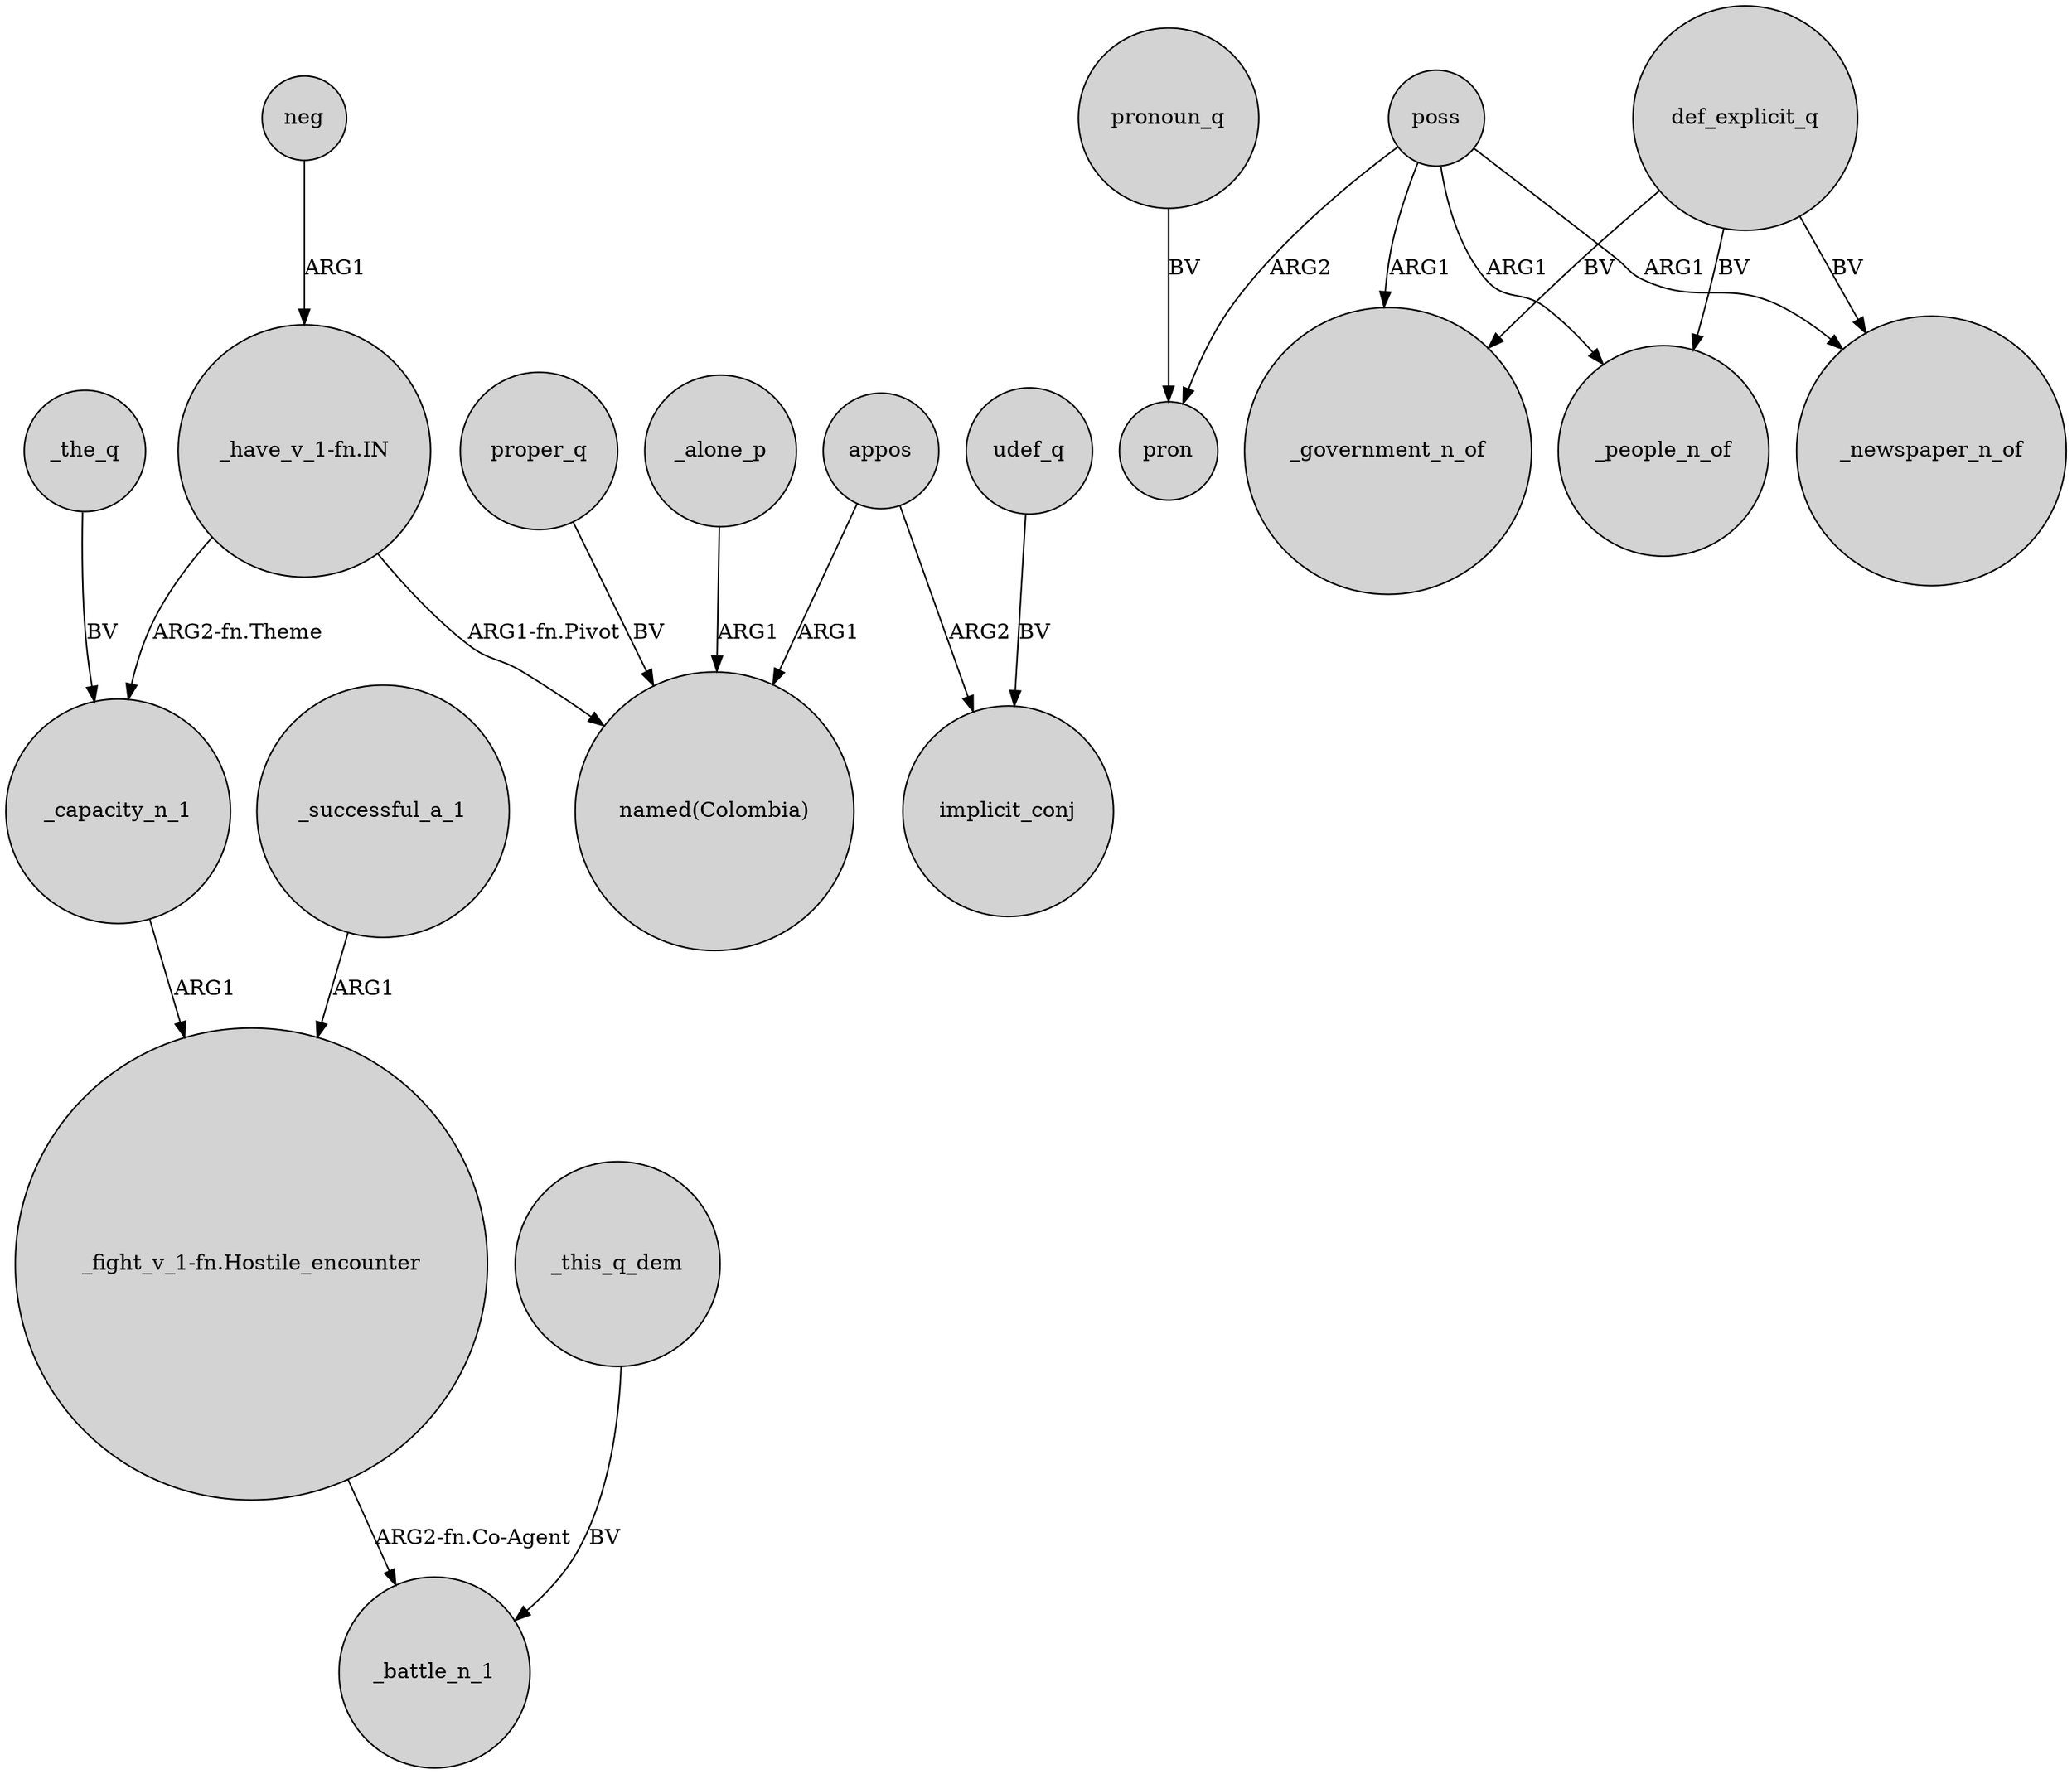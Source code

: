 digraph {
	node [shape=circle style=filled]
	_capacity_n_1 -> "_fight_v_1-fn.Hostile_encounter" [label=ARG1]
	_alone_p -> "named(Colombia)" [label=ARG1]
	poss -> pron [label=ARG2]
	neg -> "_have_v_1-fn.IN" [label=ARG1]
	_the_q -> _capacity_n_1 [label=BV]
	"_fight_v_1-fn.Hostile_encounter" -> _battle_n_1 [label="ARG2-fn.Co-Agent"]
	poss -> _government_n_of [label=ARG1]
	appos -> implicit_conj [label=ARG2]
	_this_q_dem -> _battle_n_1 [label=BV]
	udef_q -> implicit_conj [label=BV]
	poss -> _people_n_of [label=ARG1]
	"_have_v_1-fn.IN" -> _capacity_n_1 [label="ARG2-fn.Theme"]
	def_explicit_q -> _government_n_of [label=BV]
	pronoun_q -> pron [label=BV]
	_successful_a_1 -> "_fight_v_1-fn.Hostile_encounter" [label=ARG1]
	def_explicit_q -> _newspaper_n_of [label=BV]
	proper_q -> "named(Colombia)" [label=BV]
	appos -> "named(Colombia)" [label=ARG1]
	poss -> _newspaper_n_of [label=ARG1]
	def_explicit_q -> _people_n_of [label=BV]
	"_have_v_1-fn.IN" -> "named(Colombia)" [label="ARG1-fn.Pivot"]
}
